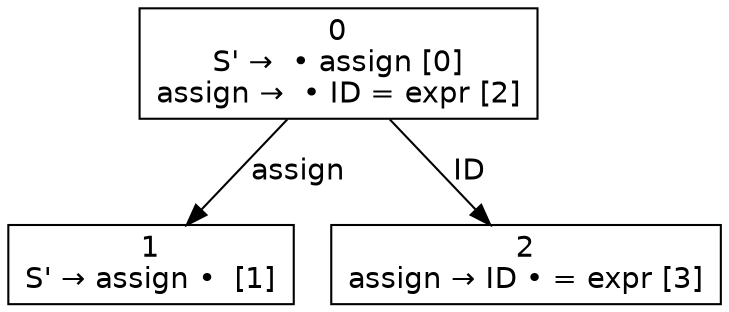 digraph d{
node [fontname=Helvetica,shape=box];
edge [fontname=Helvetica];
n0 [label=<0<br />S' →  • assign [0]<br />assign →  • ID = expr [2]>];
n1 [label=<1<br />S' → assign •  [1]>];
n2 [label=<2<br />assign → ID • = expr [3]>];
n0 -> n1 [label="assign"];
n0 -> n2 [label="ID"];
}